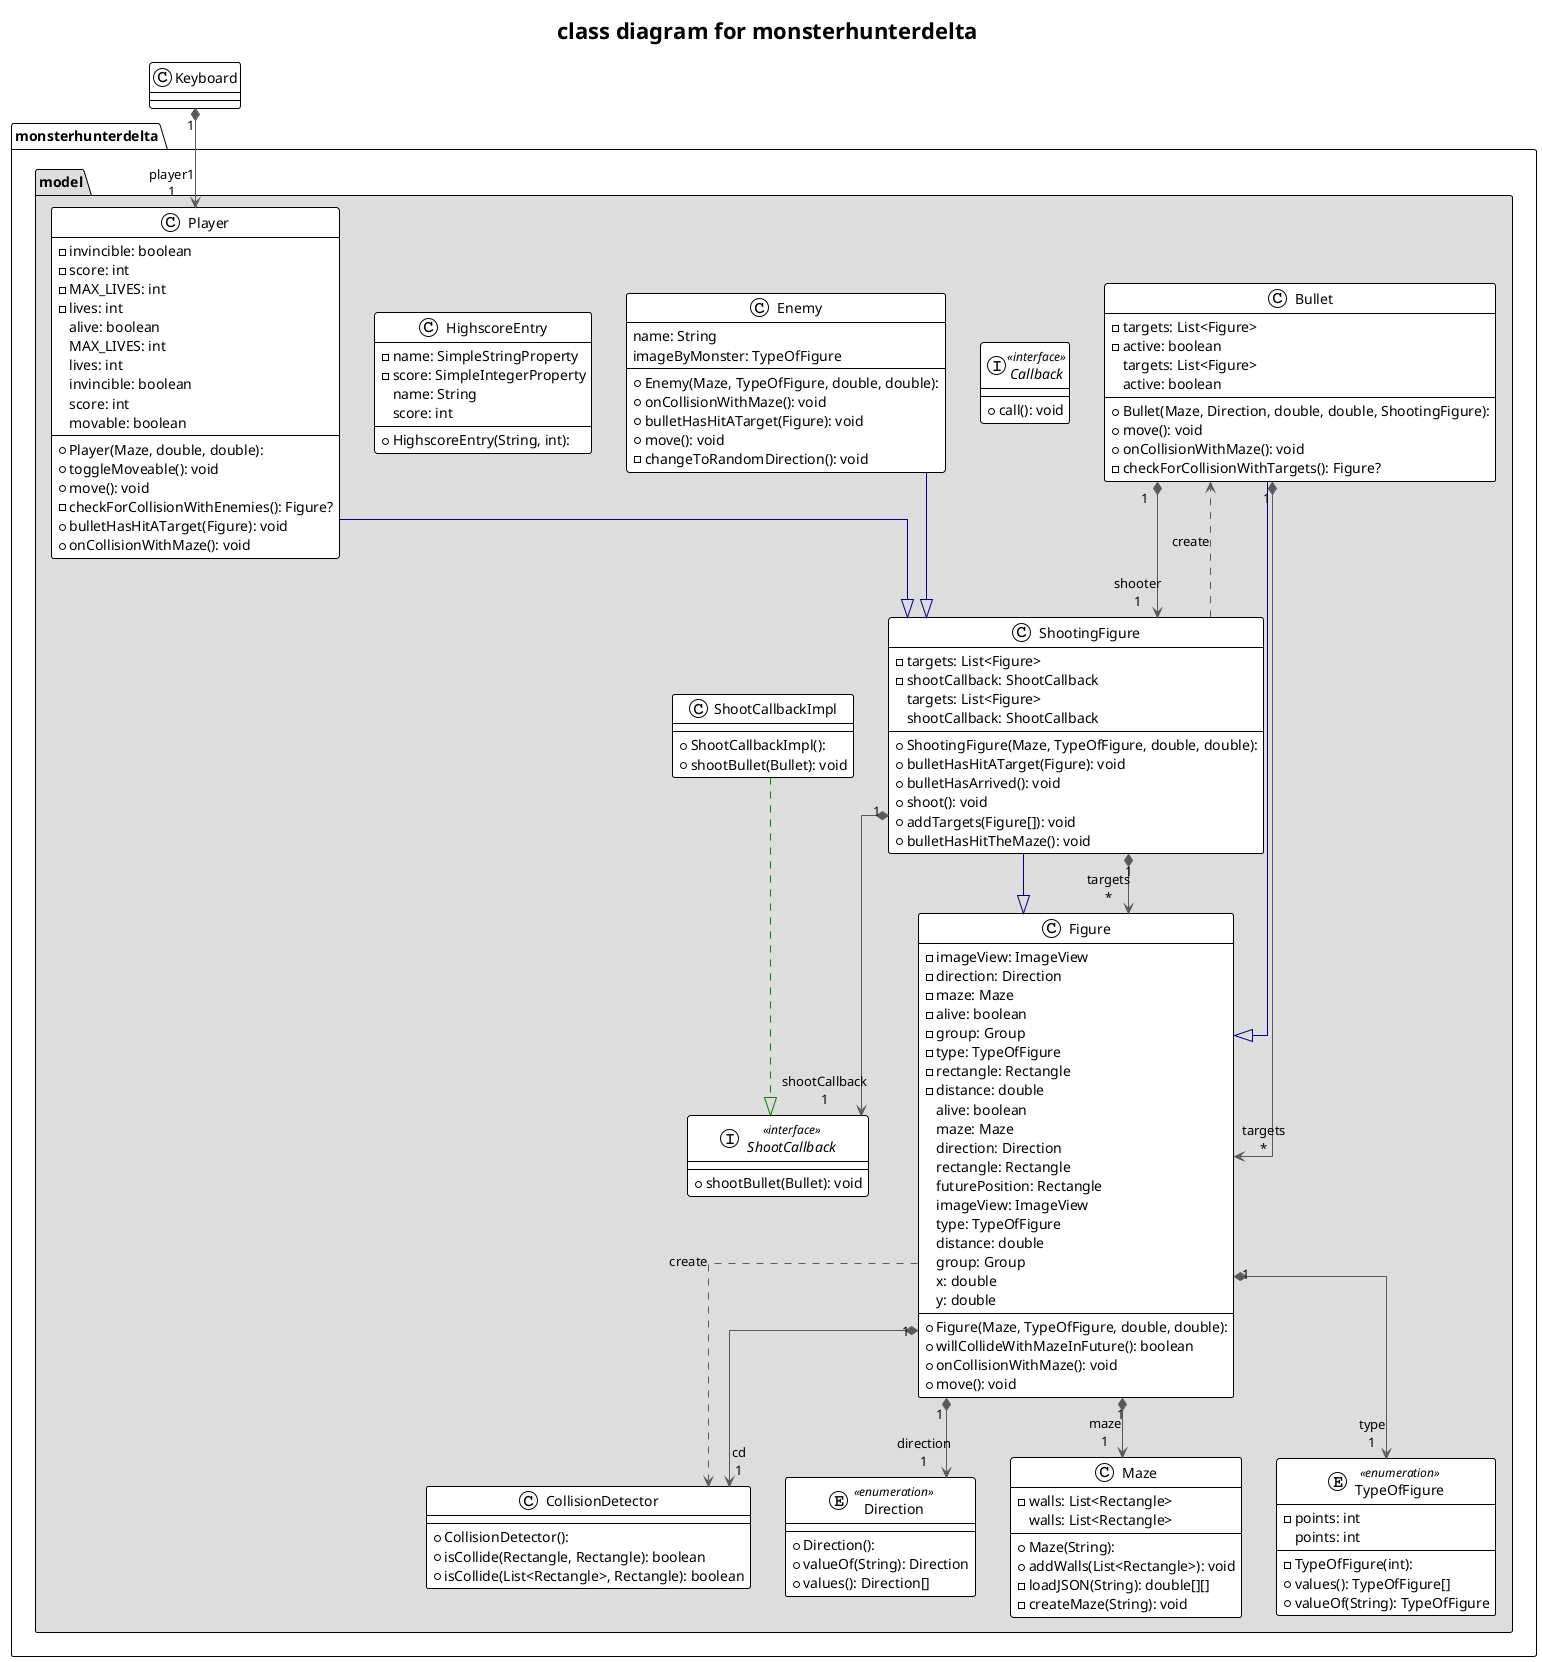 @startuml
title "class diagram for monsterhunterdelta"
'Anmerkung: ECS -> Noch ergänzen, Anforderungne ergänzen

!theme plain
top to bottom direction
skinparam linetype ortho






package "monsterhunterdelta.model" #DDDDDD {



class Bullet {
  + Bullet(Maze, Direction, double, double, ShootingFigure):
  - targets: List<Figure>
  - active: boolean
  + move(): void
  + onCollisionWithMaze(): void
  - checkForCollisionWithTargets(): Figure?
   targets: List<Figure>
   active: boolean
}
interface Callback << interface >> {
  + call(): void
}
class CollisionDetector {
  + CollisionDetector():
  + isCollide(Rectangle, Rectangle): boolean
  + isCollide(List<Rectangle>, Rectangle): boolean
}

enum Direction << enumeration >> {
  + Direction():
  + valueOf(String): Direction
  + values(): Direction[]
}
class Enemy {
  + Enemy(Maze, TypeOfFigure, double, double):
  + onCollisionWithMaze(): void
  + bulletHasHitATarget(Figure): void
  + move(): void
  - changeToRandomDirection(): void
   name: String
   imageByMonster: TypeOfFigure
}
class Figure {
  + Figure(Maze, TypeOfFigure, double, double):
  - imageView: ImageView
  - direction: Direction
  - maze: Maze
  - alive: boolean
  - group: Group
  - type: TypeOfFigure
  - rectangle: Rectangle
  - distance: double
  + willCollideWithMazeInFuture(): boolean
  + onCollisionWithMaze(): void
  + move(): void
   alive: boolean
   maze: Maze
   direction: Direction
   rectangle: Rectangle
   futurePosition: Rectangle
   imageView: ImageView
   type: TypeOfFigure
   distance: double
   group: Group
   x: double
   y: double
}



class HighscoreEntry {
  + HighscoreEntry(String, int):
  - name: SimpleStringProperty
  - score: SimpleIntegerProperty
   name: String
   score: int
}



class Maze {
  + Maze(String):
  - walls: List<Rectangle>
  + addWalls(List<Rectangle>): void
  - loadJSON(String): double[][]
  - createMaze(String): void
   walls: List<Rectangle>
}


class Player {
  + Player(Maze, double, double):
  - invincible: boolean
  - score: int
  - MAX_LIVES: int
  - lives: int
  + toggleMoveable(): void
  + move(): void
  - checkForCollisionWithEnemies(): Figure?
  + bulletHasHitATarget(Figure): void
  + onCollisionWithMaze(): void
   alive: boolean
   MAX_LIVES: int
   lives: int
   invincible: boolean
   score: int
   movable: boolean
}
interface ShootCallback << interface >> {
  + shootBullet(Bullet): void
}
class ShootCallbackImpl {
  + ShootCallbackImpl():
  + shootBullet(Bullet): void
}
class ShootingFigure {
  + ShootingFigure(Maze, TypeOfFigure, double, double):
  - targets: List<Figure>
  - shootCallback: ShootCallback
  + bulletHasHitATarget(Figure): void
  + bulletHasArrived(): void
  + shoot(): void
  + addTargets(Figure[]): void
  + bulletHasHitTheMaze(): void
   targets: List<Figure>
   shootCallback: ShootCallback
}

enum TypeOfFigure << enumeration >> {
  - TypeOfFigure(int):
  - points: int
  + values(): TypeOfFigure[]
  + valueOf(String): TypeOfFigure
   points: int
}

}


Bullet                         -[#000082,plain]-^  Figure
Bullet                        "1" *-[#595959,plain]-> "targets\n*" Figure
Bullet                        "1" *-[#595959,plain]-> "shooter\n1" ShootingFigure
Enemy                          -[#000082,plain]-^  ShootingFigure
Figure                         -[#595959,dashed]->  CollisionDetector             : "«create»"
Figure                        "1" *-[#595959,plain]-> "cd\n1" CollisionDetector
Figure                        "1" *-[#595959,plain]-> "direction\n1" Direction
Figure                        "1" *-[#595959,plain]-> "maze\n1" Maze
Figure                        "1" *-[#595959,plain]-> "type\n1" TypeOfFigure
Keyboard                      "1" *-[#595959,plain]-> "player1\n1" Player
Player                         -[#000082,plain]-^  ShootingFigure
ShootCallbackImpl              -[#008200,dashed]-^  ShootCallback
ShootingFigure                 -[#595959,dashed]->  Bullet                        : "«create»"
ShootingFigure                 -[#000082,plain]-^  Figure
ShootingFigure                "1" *-[#595959,plain]-> "targets\n*" Figure
ShootingFigure                "1" *-[#595959,plain]-> "shootCallback\n1" ShootCallback

@enduml
